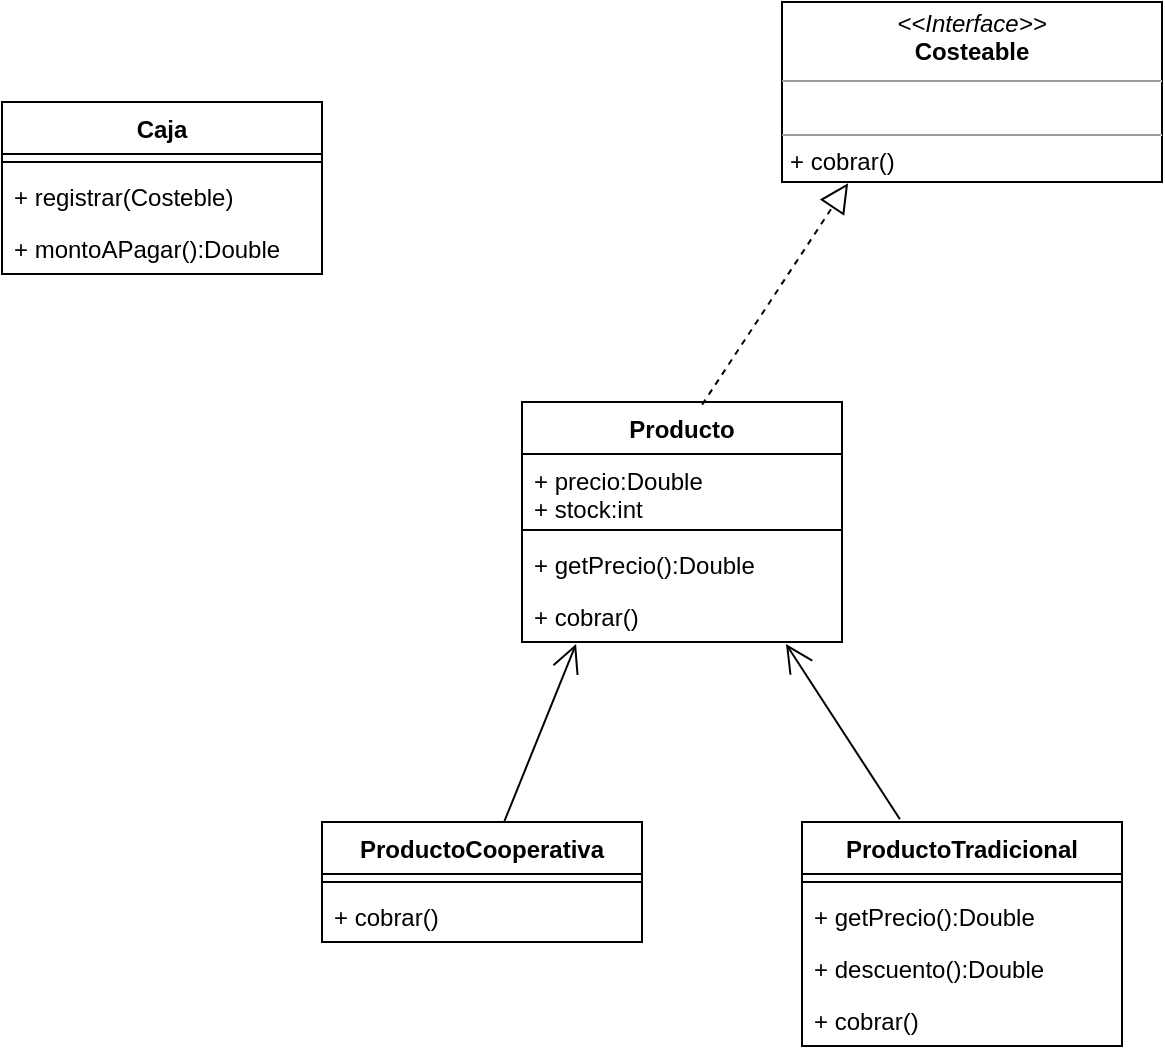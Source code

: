 <mxfile version="20.3.7" type="github">
  <diagram id="C5RBs43oDa-KdzZeNtuy" name="Page-1">
    <mxGraphModel dx="868" dy="1619" grid="1" gridSize="10" guides="1" tooltips="1" connect="1" arrows="1" fold="1" page="1" pageScale="1" pageWidth="827" pageHeight="1169" math="0" shadow="0">
      <root>
        <mxCell id="WIyWlLk6GJQsqaUBKTNV-0" />
        <mxCell id="WIyWlLk6GJQsqaUBKTNV-1" parent="WIyWlLk6GJQsqaUBKTNV-0" />
        <mxCell id="5Pysl5XmjkDXAJYUeCyk-17" value="Producto&#xa;" style="swimlane;fontStyle=1;align=center;verticalAlign=top;childLayout=stackLayout;horizontal=1;startSize=26;horizontalStack=0;resizeParent=1;resizeParentMax=0;resizeLast=0;collapsible=1;marginBottom=0;" vertex="1" parent="WIyWlLk6GJQsqaUBKTNV-1">
          <mxGeometry x="340" y="110" width="160" height="120" as="geometry" />
        </mxCell>
        <mxCell id="5Pysl5XmjkDXAJYUeCyk-18" value="+ precio:Double&#xa;+ stock:int" style="text;strokeColor=none;fillColor=none;align=left;verticalAlign=top;spacingLeft=4;spacingRight=4;overflow=hidden;rotatable=0;points=[[0,0.5],[1,0.5]];portConstraint=eastwest;" vertex="1" parent="5Pysl5XmjkDXAJYUeCyk-17">
          <mxGeometry y="26" width="160" height="34" as="geometry" />
        </mxCell>
        <mxCell id="5Pysl5XmjkDXAJYUeCyk-19" value="" style="line;strokeWidth=1;fillColor=none;align=left;verticalAlign=middle;spacingTop=-1;spacingLeft=3;spacingRight=3;rotatable=0;labelPosition=right;points=[];portConstraint=eastwest;strokeColor=inherit;" vertex="1" parent="5Pysl5XmjkDXAJYUeCyk-17">
          <mxGeometry y="60" width="160" height="8" as="geometry" />
        </mxCell>
        <mxCell id="5Pysl5XmjkDXAJYUeCyk-20" value="+ getPrecio():Double" style="text;strokeColor=none;fillColor=none;align=left;verticalAlign=top;spacingLeft=4;spacingRight=4;overflow=hidden;rotatable=0;points=[[0,0.5],[1,0.5]];portConstraint=eastwest;" vertex="1" parent="5Pysl5XmjkDXAJYUeCyk-17">
          <mxGeometry y="68" width="160" height="26" as="geometry" />
        </mxCell>
        <mxCell id="5Pysl5XmjkDXAJYUeCyk-39" value="+ cobrar()" style="text;strokeColor=none;fillColor=none;align=left;verticalAlign=top;spacingLeft=4;spacingRight=4;overflow=hidden;rotatable=0;points=[[0,0.5],[1,0.5]];portConstraint=eastwest;" vertex="1" parent="5Pysl5XmjkDXAJYUeCyk-17">
          <mxGeometry y="94" width="160" height="26" as="geometry" />
        </mxCell>
        <mxCell id="5Pysl5XmjkDXAJYUeCyk-21" value="ProductoTradicional" style="swimlane;fontStyle=1;align=center;verticalAlign=top;childLayout=stackLayout;horizontal=1;startSize=26;horizontalStack=0;resizeParent=1;resizeParentMax=0;resizeLast=0;collapsible=1;marginBottom=0;" vertex="1" parent="WIyWlLk6GJQsqaUBKTNV-1">
          <mxGeometry x="480" y="320" width="160" height="112" as="geometry" />
        </mxCell>
        <mxCell id="5Pysl5XmjkDXAJYUeCyk-23" value="" style="line;strokeWidth=1;fillColor=none;align=left;verticalAlign=middle;spacingTop=-1;spacingLeft=3;spacingRight=3;rotatable=0;labelPosition=right;points=[];portConstraint=eastwest;strokeColor=inherit;" vertex="1" parent="5Pysl5XmjkDXAJYUeCyk-21">
          <mxGeometry y="26" width="160" height="8" as="geometry" />
        </mxCell>
        <mxCell id="5Pysl5XmjkDXAJYUeCyk-24" value="+ getPrecio():Double" style="text;strokeColor=none;fillColor=none;align=left;verticalAlign=top;spacingLeft=4;spacingRight=4;overflow=hidden;rotatable=0;points=[[0,0.5],[1,0.5]];portConstraint=eastwest;" vertex="1" parent="5Pysl5XmjkDXAJYUeCyk-21">
          <mxGeometry y="34" width="160" height="26" as="geometry" />
        </mxCell>
        <mxCell id="5Pysl5XmjkDXAJYUeCyk-38" value="+ descuento():Double" style="text;strokeColor=none;fillColor=none;align=left;verticalAlign=top;spacingLeft=4;spacingRight=4;overflow=hidden;rotatable=0;points=[[0,0.5],[1,0.5]];portConstraint=eastwest;" vertex="1" parent="5Pysl5XmjkDXAJYUeCyk-21">
          <mxGeometry y="60" width="160" height="26" as="geometry" />
        </mxCell>
        <mxCell id="5Pysl5XmjkDXAJYUeCyk-43" value="+ cobrar()" style="text;strokeColor=none;fillColor=none;align=left;verticalAlign=top;spacingLeft=4;spacingRight=4;overflow=hidden;rotatable=0;points=[[0,0.5],[1,0.5]];portConstraint=eastwest;" vertex="1" parent="5Pysl5XmjkDXAJYUeCyk-21">
          <mxGeometry y="86" width="160" height="26" as="geometry" />
        </mxCell>
        <mxCell id="5Pysl5XmjkDXAJYUeCyk-25" value="ProductoCooperativa" style="swimlane;fontStyle=1;align=center;verticalAlign=top;childLayout=stackLayout;horizontal=1;startSize=26;horizontalStack=0;resizeParent=1;resizeParentMax=0;resizeLast=0;collapsible=1;marginBottom=0;" vertex="1" parent="WIyWlLk6GJQsqaUBKTNV-1">
          <mxGeometry x="240" y="320" width="160" height="60" as="geometry" />
        </mxCell>
        <mxCell id="5Pysl5XmjkDXAJYUeCyk-27" value="" style="line;strokeWidth=1;fillColor=none;align=left;verticalAlign=middle;spacingTop=-1;spacingLeft=3;spacingRight=3;rotatable=0;labelPosition=right;points=[];portConstraint=eastwest;strokeColor=inherit;" vertex="1" parent="5Pysl5XmjkDXAJYUeCyk-25">
          <mxGeometry y="26" width="160" height="8" as="geometry" />
        </mxCell>
        <mxCell id="5Pysl5XmjkDXAJYUeCyk-44" value="+ cobrar()" style="text;strokeColor=none;fillColor=none;align=left;verticalAlign=top;spacingLeft=4;spacingRight=4;overflow=hidden;rotatable=0;points=[[0,0.5],[1,0.5]];portConstraint=eastwest;" vertex="1" parent="5Pysl5XmjkDXAJYUeCyk-25">
          <mxGeometry y="34" width="160" height="26" as="geometry" />
        </mxCell>
        <mxCell id="5Pysl5XmjkDXAJYUeCyk-29" value="" style="endArrow=open;endFill=1;endSize=12;html=1;rounded=0;exitX=0.569;exitY=0;exitDx=0;exitDy=0;exitPerimeter=0;entryX=0.169;entryY=1.038;entryDx=0;entryDy=0;entryPerimeter=0;" edge="1" parent="WIyWlLk6GJQsqaUBKTNV-1" source="5Pysl5XmjkDXAJYUeCyk-25" target="5Pysl5XmjkDXAJYUeCyk-39">
          <mxGeometry width="160" relative="1" as="geometry">
            <mxPoint x="310" y="250" as="sourcePoint" />
            <mxPoint x="470" y="250" as="targetPoint" />
          </mxGeometry>
        </mxCell>
        <mxCell id="5Pysl5XmjkDXAJYUeCyk-30" value="" style="endArrow=open;endFill=1;endSize=12;html=1;rounded=0;exitX=0.306;exitY=-0.012;exitDx=0;exitDy=0;exitPerimeter=0;entryX=0.825;entryY=1.038;entryDx=0;entryDy=0;entryPerimeter=0;" edge="1" parent="WIyWlLk6GJQsqaUBKTNV-1" source="5Pysl5XmjkDXAJYUeCyk-21" target="5Pysl5XmjkDXAJYUeCyk-39">
          <mxGeometry width="160" relative="1" as="geometry">
            <mxPoint x="460" y="240" as="sourcePoint" />
            <mxPoint x="620" y="240" as="targetPoint" />
          </mxGeometry>
        </mxCell>
        <mxCell id="5Pysl5XmjkDXAJYUeCyk-31" value="&lt;p style=&quot;margin:0px;margin-top:4px;text-align:center;&quot;&gt;&lt;i&gt;&amp;lt;&amp;lt;Interface&amp;gt;&amp;gt;&lt;/i&gt;&lt;br&gt;&lt;b&gt;Costeable&lt;/b&gt;&lt;/p&gt;&lt;hr size=&quot;1&quot;&gt;&lt;p style=&quot;margin:0px;margin-left:4px;&quot;&gt;&lt;br&gt;&lt;/p&gt;&lt;hr size=&quot;1&quot;&gt;&lt;p style=&quot;margin:0px;margin-left:4px;&quot;&gt;+ cobrar()&lt;/p&gt;" style="verticalAlign=top;align=left;overflow=fill;fontSize=12;fontFamily=Helvetica;html=1;" vertex="1" parent="WIyWlLk6GJQsqaUBKTNV-1">
          <mxGeometry x="470" y="-90" width="190" height="90" as="geometry" />
        </mxCell>
        <mxCell id="5Pysl5XmjkDXAJYUeCyk-32" value="Caja" style="swimlane;fontStyle=1;align=center;verticalAlign=top;childLayout=stackLayout;horizontal=1;startSize=26;horizontalStack=0;resizeParent=1;resizeParentMax=0;resizeLast=0;collapsible=1;marginBottom=0;" vertex="1" parent="WIyWlLk6GJQsqaUBKTNV-1">
          <mxGeometry x="80" y="-40" width="160" height="86" as="geometry" />
        </mxCell>
        <mxCell id="5Pysl5XmjkDXAJYUeCyk-34" value="" style="line;strokeWidth=1;fillColor=none;align=left;verticalAlign=middle;spacingTop=-1;spacingLeft=3;spacingRight=3;rotatable=0;labelPosition=right;points=[];portConstraint=eastwest;strokeColor=inherit;" vertex="1" parent="5Pysl5XmjkDXAJYUeCyk-32">
          <mxGeometry y="26" width="160" height="8" as="geometry" />
        </mxCell>
        <mxCell id="5Pysl5XmjkDXAJYUeCyk-35" value="+ registrar(Costeble)" style="text;strokeColor=none;fillColor=none;align=left;verticalAlign=top;spacingLeft=4;spacingRight=4;overflow=hidden;rotatable=0;points=[[0,0.5],[1,0.5]];portConstraint=eastwest;" vertex="1" parent="5Pysl5XmjkDXAJYUeCyk-32">
          <mxGeometry y="34" width="160" height="26" as="geometry" />
        </mxCell>
        <mxCell id="5Pysl5XmjkDXAJYUeCyk-36" value="+ montoAPagar():Double" style="text;strokeColor=none;fillColor=none;align=left;verticalAlign=top;spacingLeft=4;spacingRight=4;overflow=hidden;rotatable=0;points=[[0,0.5],[1,0.5]];portConstraint=eastwest;" vertex="1" parent="5Pysl5XmjkDXAJYUeCyk-32">
          <mxGeometry y="60" width="160" height="26" as="geometry" />
        </mxCell>
        <mxCell id="5Pysl5XmjkDXAJYUeCyk-37" value="" style="endArrow=block;dashed=1;endFill=0;endSize=12;html=1;rounded=0;exitX=0.563;exitY=0.011;exitDx=0;exitDy=0;exitPerimeter=0;entryX=0.174;entryY=1.007;entryDx=0;entryDy=0;entryPerimeter=0;" edge="1" parent="WIyWlLk6GJQsqaUBKTNV-1" source="5Pysl5XmjkDXAJYUeCyk-17" target="5Pysl5XmjkDXAJYUeCyk-31">
          <mxGeometry width="160" relative="1" as="geometry">
            <mxPoint x="520" y="60" as="sourcePoint" />
            <mxPoint x="680" y="60" as="targetPoint" />
          </mxGeometry>
        </mxCell>
      </root>
    </mxGraphModel>
  </diagram>
</mxfile>
